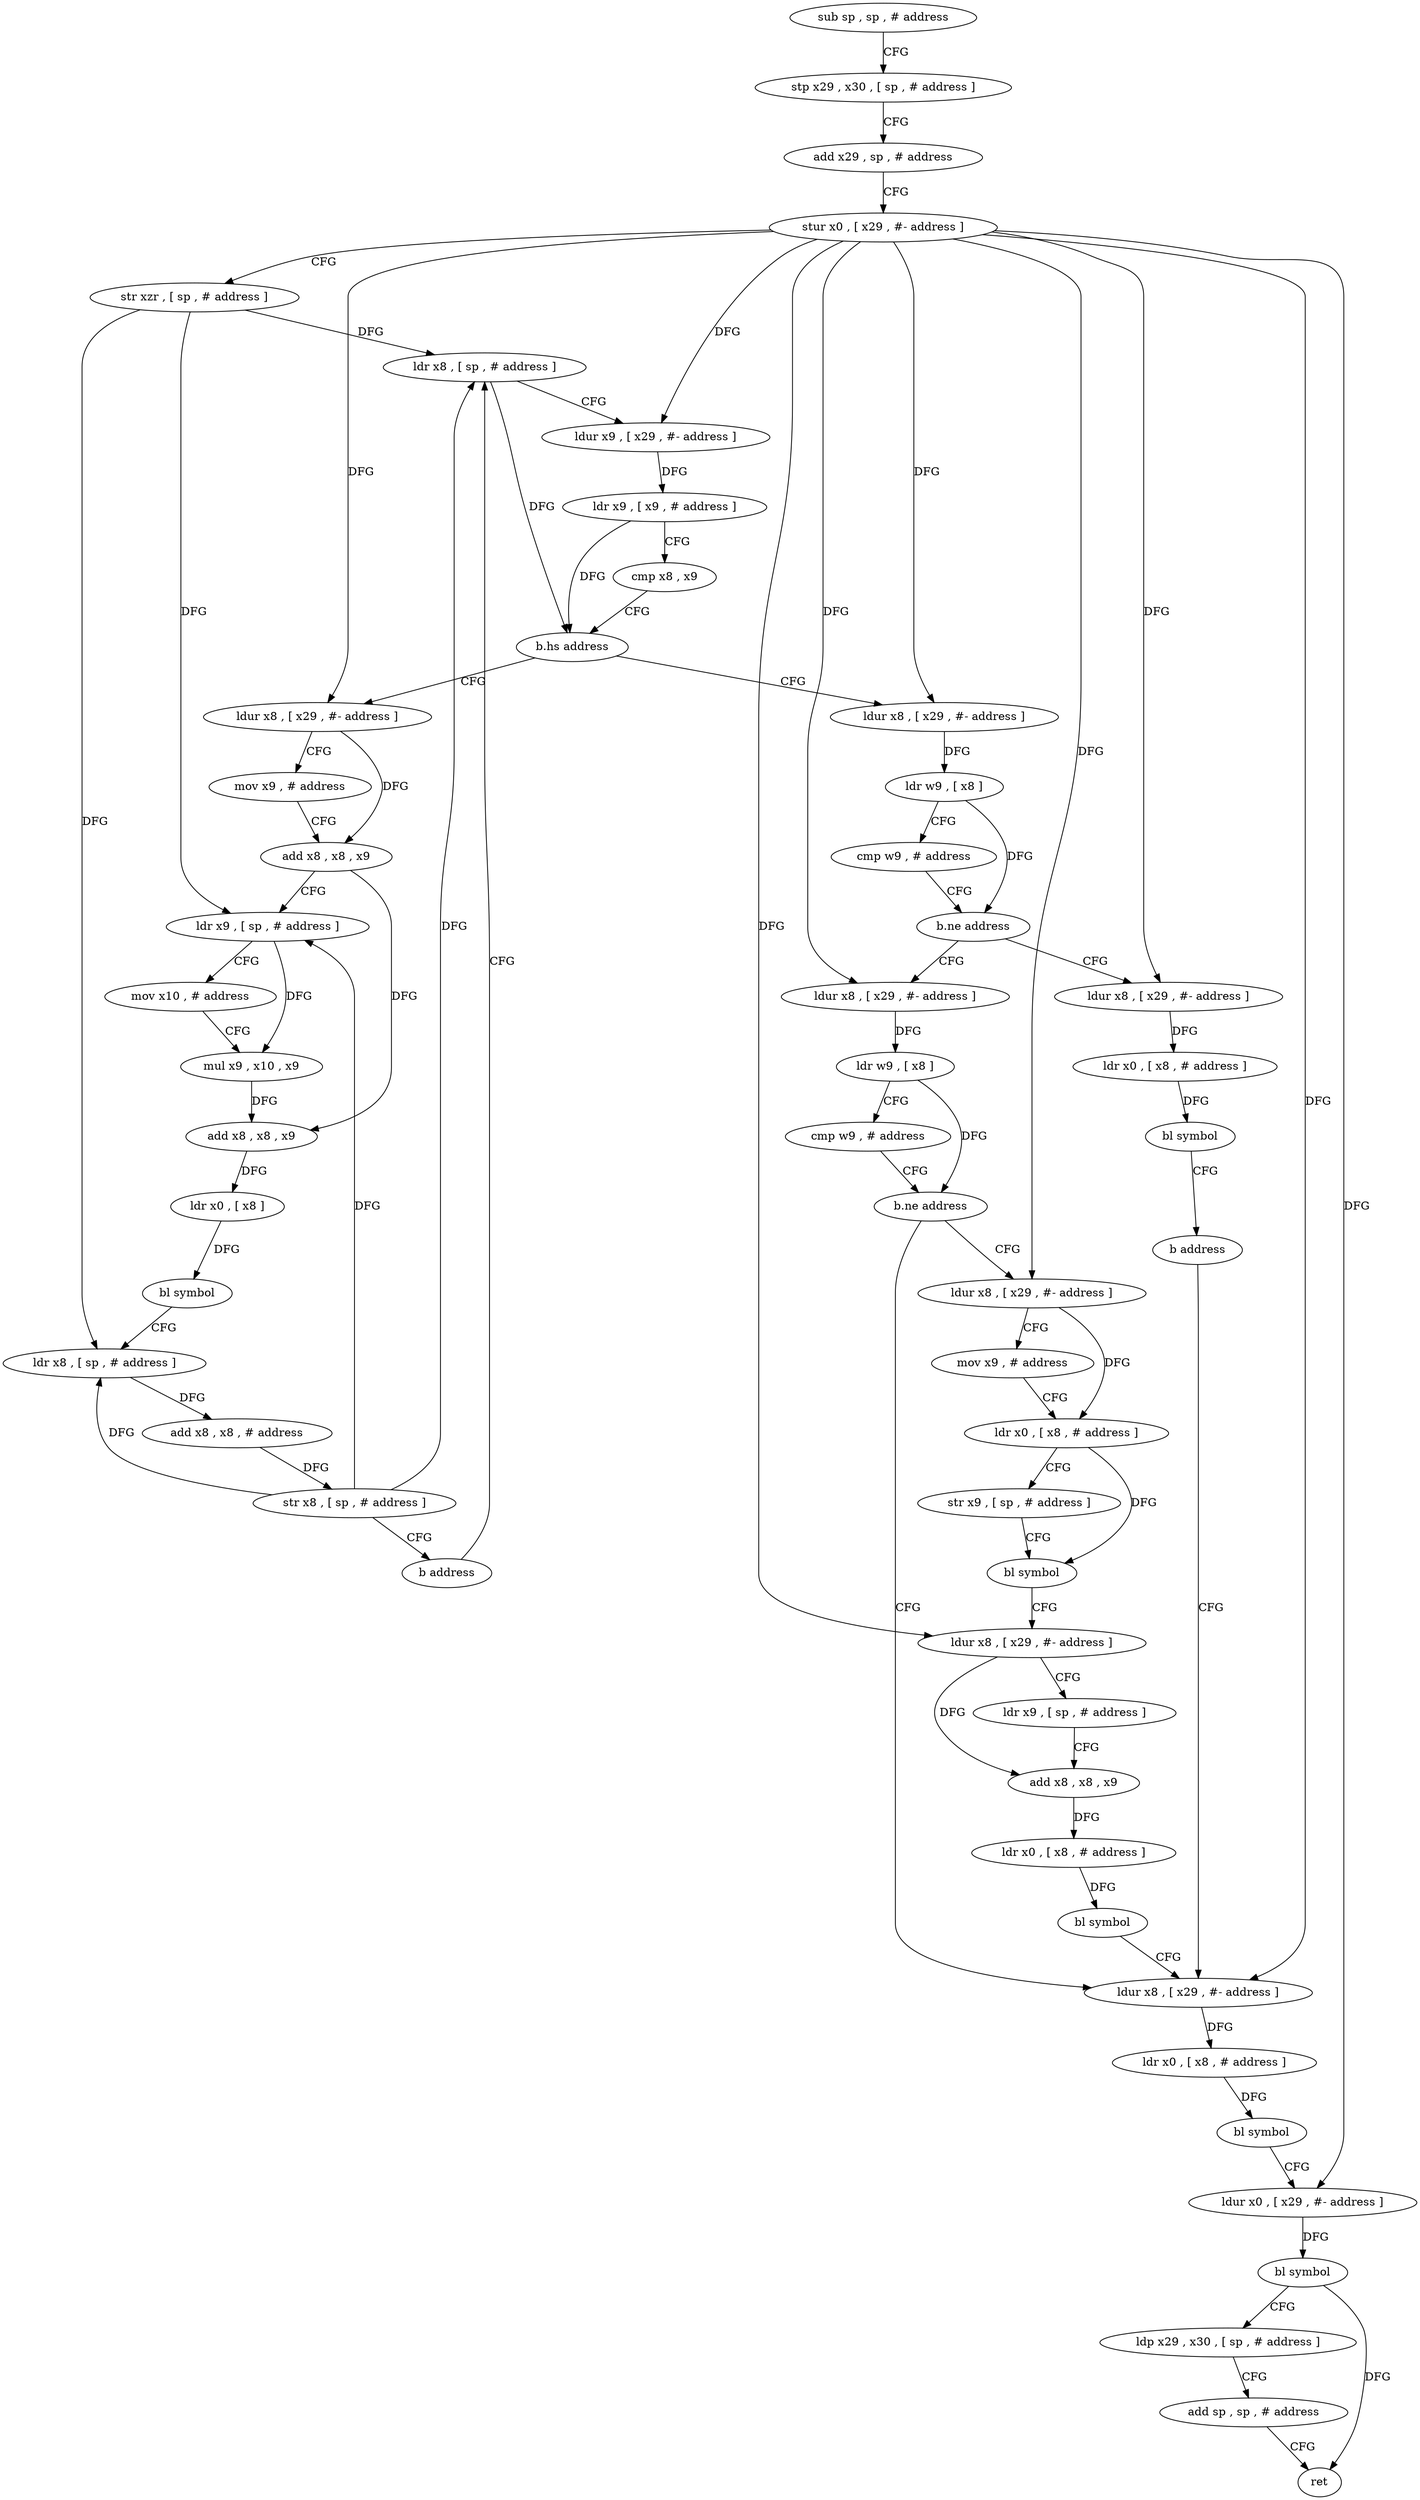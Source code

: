 digraph "func" {
"131104" [label = "sub sp , sp , # address" ]
"131108" [label = "stp x29 , x30 , [ sp , # address ]" ]
"131112" [label = "add x29 , sp , # address" ]
"131116" [label = "stur x0 , [ x29 , #- address ]" ]
"131120" [label = "str xzr , [ sp , # address ]" ]
"131124" [label = "ldr x8 , [ sp , # address ]" ]
"131196" [label = "ldur x8 , [ x29 , #- address ]" ]
"131200" [label = "ldr w9 , [ x8 ]" ]
"131204" [label = "cmp w9 , # address" ]
"131208" [label = "b.ne address" ]
"131228" [label = "ldur x8 , [ x29 , #- address ]" ]
"131212" [label = "ldur x8 , [ x29 , #- address ]" ]
"131144" [label = "ldur x8 , [ x29 , #- address ]" ]
"131148" [label = "mov x9 , # address" ]
"131152" [label = "add x8 , x8 , x9" ]
"131156" [label = "ldr x9 , [ sp , # address ]" ]
"131160" [label = "mov x10 , # address" ]
"131164" [label = "mul x9 , x10 , x9" ]
"131168" [label = "add x8 , x8 , x9" ]
"131172" [label = "ldr x0 , [ x8 ]" ]
"131176" [label = "bl symbol" ]
"131180" [label = "ldr x8 , [ sp , # address ]" ]
"131184" [label = "add x8 , x8 , # address" ]
"131188" [label = "str x8 , [ sp , # address ]" ]
"131192" [label = "b address" ]
"131232" [label = "ldr w9 , [ x8 ]" ]
"131236" [label = "cmp w9 , # address" ]
"131240" [label = "b.ne address" ]
"131284" [label = "ldur x8 , [ x29 , #- address ]" ]
"131244" [label = "ldur x8 , [ x29 , #- address ]" ]
"131216" [label = "ldr x0 , [ x8 , # address ]" ]
"131220" [label = "bl symbol" ]
"131224" [label = "b address" ]
"131128" [label = "ldur x9 , [ x29 , #- address ]" ]
"131132" [label = "ldr x9 , [ x9 , # address ]" ]
"131136" [label = "cmp x8 , x9" ]
"131140" [label = "b.hs address" ]
"131288" [label = "ldr x0 , [ x8 , # address ]" ]
"131292" [label = "bl symbol" ]
"131296" [label = "ldur x0 , [ x29 , #- address ]" ]
"131300" [label = "bl symbol" ]
"131304" [label = "ldp x29 , x30 , [ sp , # address ]" ]
"131308" [label = "add sp , sp , # address" ]
"131312" [label = "ret" ]
"131248" [label = "mov x9 , # address" ]
"131252" [label = "ldr x0 , [ x8 , # address ]" ]
"131256" [label = "str x9 , [ sp , # address ]" ]
"131260" [label = "bl symbol" ]
"131264" [label = "ldur x8 , [ x29 , #- address ]" ]
"131268" [label = "ldr x9 , [ sp , # address ]" ]
"131272" [label = "add x8 , x8 , x9" ]
"131276" [label = "ldr x0 , [ x8 , # address ]" ]
"131280" [label = "bl symbol" ]
"131104" -> "131108" [ label = "CFG" ]
"131108" -> "131112" [ label = "CFG" ]
"131112" -> "131116" [ label = "CFG" ]
"131116" -> "131120" [ label = "CFG" ]
"131116" -> "131128" [ label = "DFG" ]
"131116" -> "131196" [ label = "DFG" ]
"131116" -> "131144" [ label = "DFG" ]
"131116" -> "131228" [ label = "DFG" ]
"131116" -> "131212" [ label = "DFG" ]
"131116" -> "131284" [ label = "DFG" ]
"131116" -> "131296" [ label = "DFG" ]
"131116" -> "131244" [ label = "DFG" ]
"131116" -> "131264" [ label = "DFG" ]
"131120" -> "131124" [ label = "DFG" ]
"131120" -> "131156" [ label = "DFG" ]
"131120" -> "131180" [ label = "DFG" ]
"131124" -> "131128" [ label = "CFG" ]
"131124" -> "131140" [ label = "DFG" ]
"131196" -> "131200" [ label = "DFG" ]
"131200" -> "131204" [ label = "CFG" ]
"131200" -> "131208" [ label = "DFG" ]
"131204" -> "131208" [ label = "CFG" ]
"131208" -> "131228" [ label = "CFG" ]
"131208" -> "131212" [ label = "CFG" ]
"131228" -> "131232" [ label = "DFG" ]
"131212" -> "131216" [ label = "DFG" ]
"131144" -> "131148" [ label = "CFG" ]
"131144" -> "131152" [ label = "DFG" ]
"131148" -> "131152" [ label = "CFG" ]
"131152" -> "131156" [ label = "CFG" ]
"131152" -> "131168" [ label = "DFG" ]
"131156" -> "131160" [ label = "CFG" ]
"131156" -> "131164" [ label = "DFG" ]
"131160" -> "131164" [ label = "CFG" ]
"131164" -> "131168" [ label = "DFG" ]
"131168" -> "131172" [ label = "DFG" ]
"131172" -> "131176" [ label = "DFG" ]
"131176" -> "131180" [ label = "CFG" ]
"131180" -> "131184" [ label = "DFG" ]
"131184" -> "131188" [ label = "DFG" ]
"131188" -> "131192" [ label = "CFG" ]
"131188" -> "131124" [ label = "DFG" ]
"131188" -> "131156" [ label = "DFG" ]
"131188" -> "131180" [ label = "DFG" ]
"131192" -> "131124" [ label = "CFG" ]
"131232" -> "131236" [ label = "CFG" ]
"131232" -> "131240" [ label = "DFG" ]
"131236" -> "131240" [ label = "CFG" ]
"131240" -> "131284" [ label = "CFG" ]
"131240" -> "131244" [ label = "CFG" ]
"131284" -> "131288" [ label = "DFG" ]
"131244" -> "131248" [ label = "CFG" ]
"131244" -> "131252" [ label = "DFG" ]
"131216" -> "131220" [ label = "DFG" ]
"131220" -> "131224" [ label = "CFG" ]
"131224" -> "131284" [ label = "CFG" ]
"131128" -> "131132" [ label = "DFG" ]
"131132" -> "131136" [ label = "CFG" ]
"131132" -> "131140" [ label = "DFG" ]
"131136" -> "131140" [ label = "CFG" ]
"131140" -> "131196" [ label = "CFG" ]
"131140" -> "131144" [ label = "CFG" ]
"131288" -> "131292" [ label = "DFG" ]
"131292" -> "131296" [ label = "CFG" ]
"131296" -> "131300" [ label = "DFG" ]
"131300" -> "131304" [ label = "CFG" ]
"131300" -> "131312" [ label = "DFG" ]
"131304" -> "131308" [ label = "CFG" ]
"131308" -> "131312" [ label = "CFG" ]
"131248" -> "131252" [ label = "CFG" ]
"131252" -> "131256" [ label = "CFG" ]
"131252" -> "131260" [ label = "DFG" ]
"131256" -> "131260" [ label = "CFG" ]
"131260" -> "131264" [ label = "CFG" ]
"131264" -> "131268" [ label = "CFG" ]
"131264" -> "131272" [ label = "DFG" ]
"131268" -> "131272" [ label = "CFG" ]
"131272" -> "131276" [ label = "DFG" ]
"131276" -> "131280" [ label = "DFG" ]
"131280" -> "131284" [ label = "CFG" ]
}

